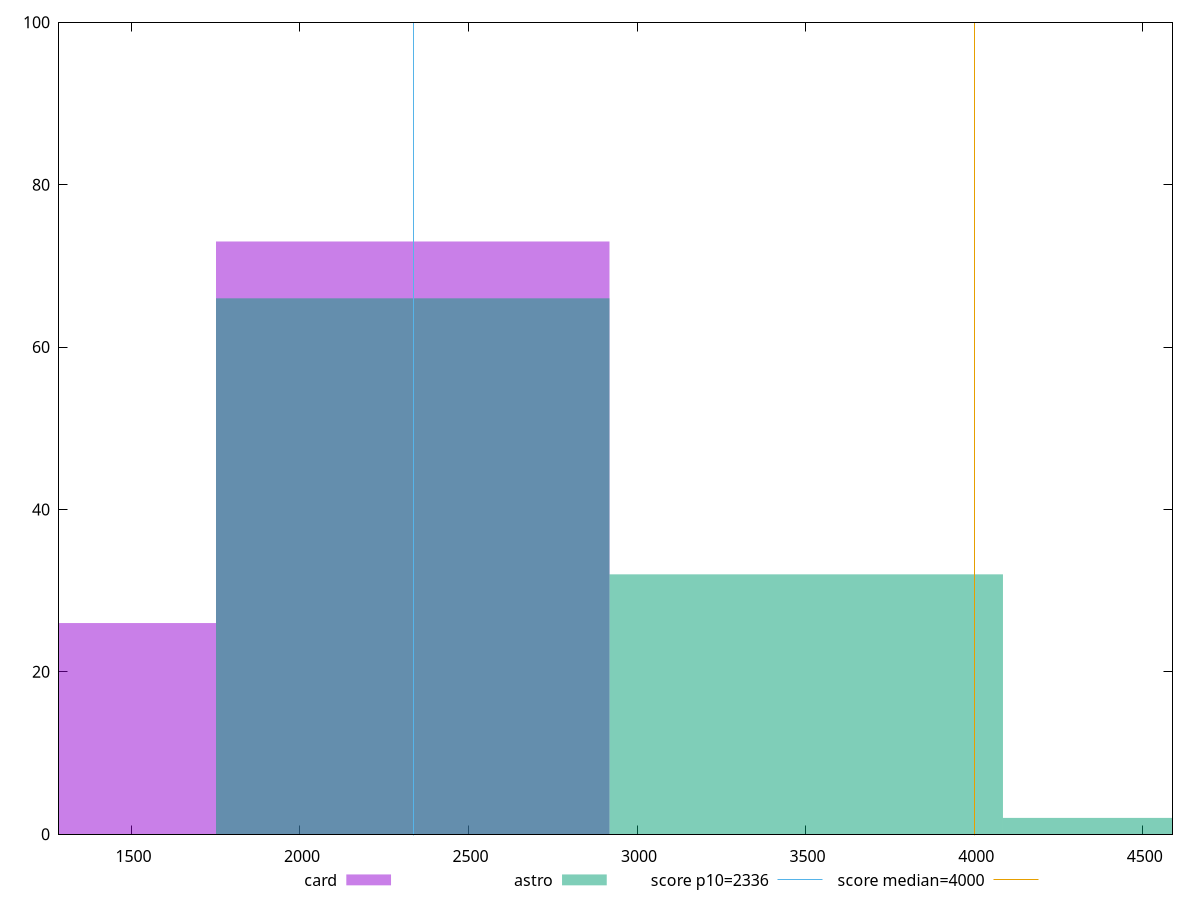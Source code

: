 reset

$card <<EOF
2334.529185935119 73
1167.2645929675596 26
EOF

$astro <<EOF
2334.529185935119 66
3501.7937789026787 32
4669.058371870238 2
EOF

set key outside below
set boxwidth 1167.2645929675596
set xrange [1285.1309999999999:4588.346]
set yrange [0:100]
set trange [0:100]
set style fill transparent solid 0.5 noborder

set parametric
set terminal svg size 640, 500 enhanced background rgb 'white'
set output "reports/report_00027_2021-02-24T12-40-31.850Z/first-contentful-paint/comparison/histogram/2_vs_3.svg"

plot $card title "card" with boxes, \
     $astro title "astro" with boxes, \
     2336,t title "score p10=2336", \
     4000,t title "score median=4000"

reset
